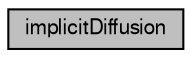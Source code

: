 digraph G
{
  bgcolor="transparent";
  edge [fontname="FreeSans",fontsize="10",labelfontname="FreeSans",labelfontsize="10"];
  node [fontname="FreeSans",fontsize="10",shape=record];
  rankdir=LR;
  Node1 [label="implicitDiffusion",height=0.2,width=0.4,color="black", fillcolor="grey75", style="filled" fontcolor="black"];
}
